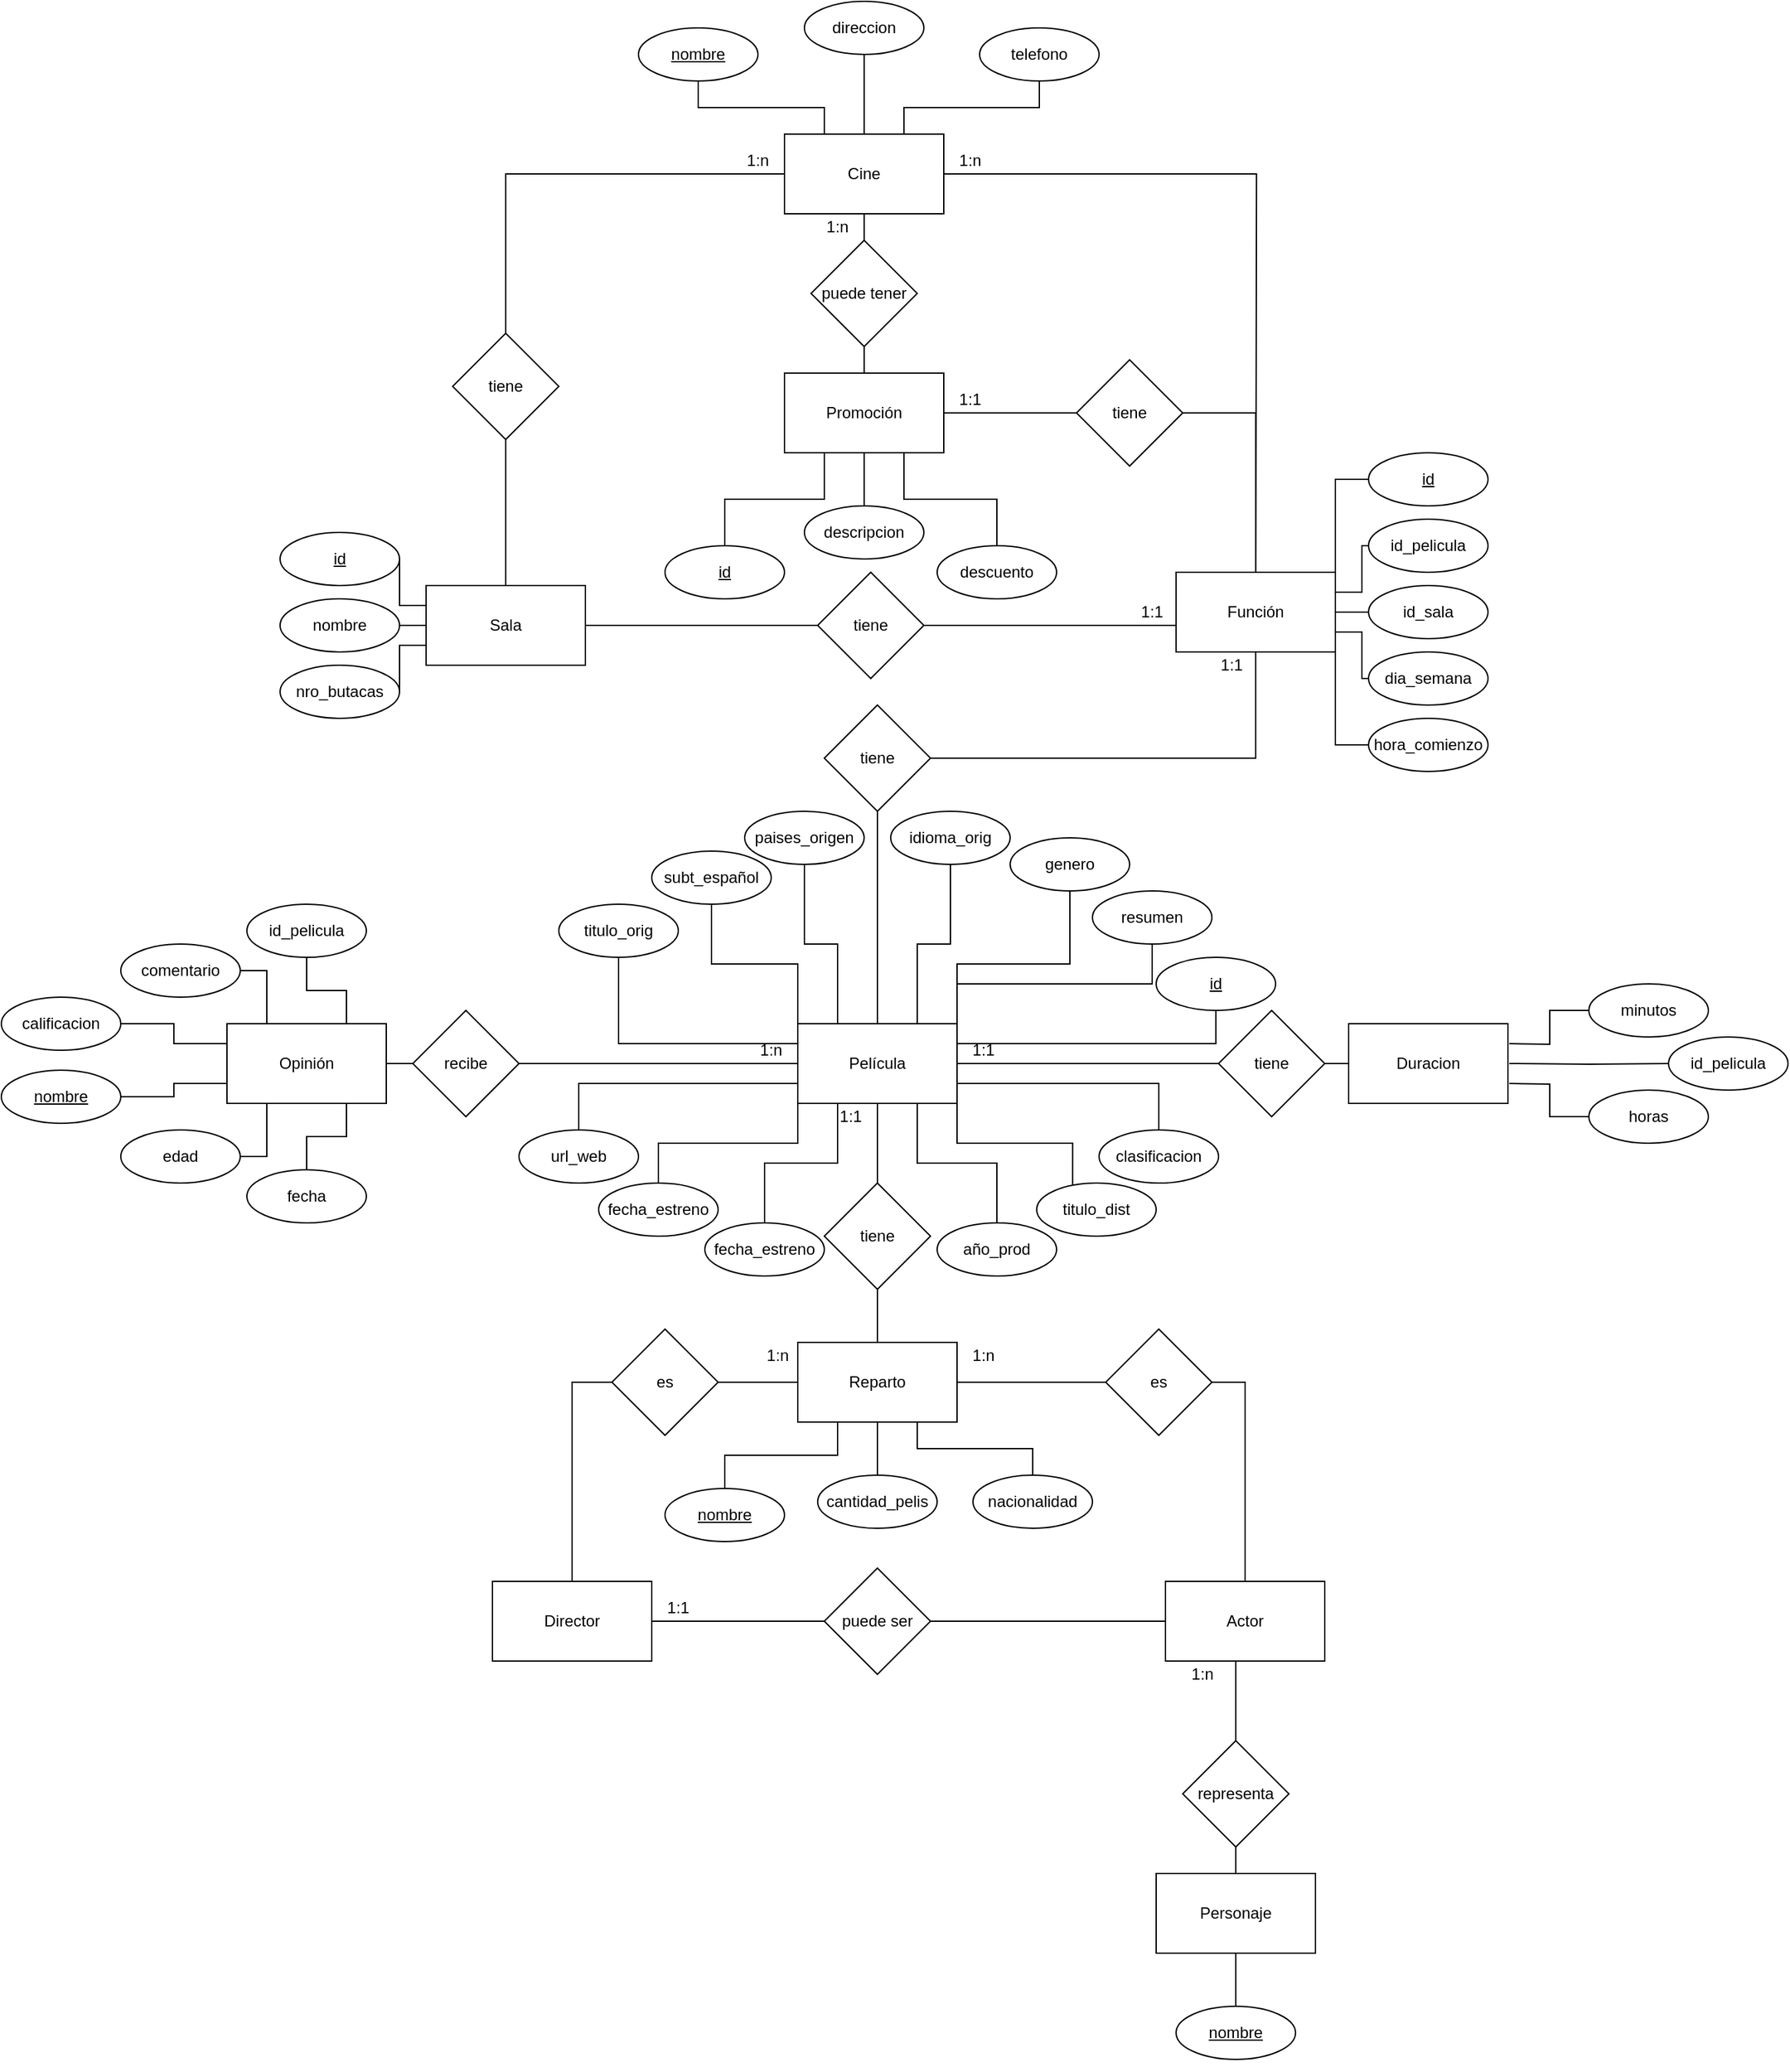 <mxfile version="13.7.9" type="device"><diagram id="02jARmRKzlUo2wUkW-Yq" name="Page-1"><mxGraphModel dx="2040" dy="75" grid="1" gridSize="10" guides="1" tooltips="1" connect="1" arrows="1" fold="1" page="1" pageScale="1" pageWidth="27" pageHeight="10" math="0" shadow="0"><root><mxCell id="0"/><mxCell id="1" parent="0"/><mxCell id="kodwcUb6pVNNZSxDB8_H-85" style="edgeStyle=orthogonalEdgeStyle;rounded=0;orthogonalLoop=1;jettySize=auto;html=1;exitX=0;exitY=0.5;exitDx=0;exitDy=0;entryX=1;entryY=0.5;entryDx=0;entryDy=0;endArrow=none;endFill=0;" parent="1" source="0Yf2iGyRVE9K_bKw4SQp-44" target="kodwcUb6pVNNZSxDB8_H-76" edge="1"><mxGeometry relative="1" as="geometry"/></mxCell><mxCell id="0Yf2iGyRVE9K_bKw4SQp-28" style="edgeStyle=none;rounded=0;orthogonalLoop=1;jettySize=auto;html=1;exitX=1;exitY=0.5;exitDx=0;exitDy=0;entryX=0;entryY=0.5;entryDx=0;entryDy=0;endArrow=none;endFill=0;" edge="1" parent="1" source="0Yf2iGyRVE9K_bKw4SQp-41" target="kodwcUb6pVNNZSxDB8_H-21"><mxGeometry relative="1" as="geometry"/></mxCell><mxCell id="0Yf2iGyRVE9K_bKw4SQp-114" style="edgeStyle=orthogonalEdgeStyle;rounded=0;orthogonalLoop=1;jettySize=auto;html=1;exitX=0;exitY=0.25;exitDx=0;exitDy=0;entryX=0.5;entryY=1;entryDx=0;entryDy=0;endArrow=none;endFill=0;" edge="1" parent="1" source="kodwcUb6pVNNZSxDB8_H-1" target="kodwcUb6pVNNZSxDB8_H-11"><mxGeometry relative="1" as="geometry"/></mxCell><mxCell id="0Yf2iGyRVE9K_bKw4SQp-115" style="edgeStyle=orthogonalEdgeStyle;rounded=0;orthogonalLoop=1;jettySize=auto;html=1;exitX=0;exitY=0;exitDx=0;exitDy=0;entryX=0.5;entryY=1;entryDx=0;entryDy=0;endArrow=none;endFill=0;" edge="1" parent="1" source="kodwcUb6pVNNZSxDB8_H-1" target="kodwcUb6pVNNZSxDB8_H-7"><mxGeometry relative="1" as="geometry"/></mxCell><mxCell id="0Yf2iGyRVE9K_bKw4SQp-116" style="edgeStyle=orthogonalEdgeStyle;rounded=0;orthogonalLoop=1;jettySize=auto;html=1;exitX=0.25;exitY=0;exitDx=0;exitDy=0;entryX=0.5;entryY=1;entryDx=0;entryDy=0;endArrow=none;endFill=0;" edge="1" parent="1" source="kodwcUb6pVNNZSxDB8_H-1" target="kodwcUb6pVNNZSxDB8_H-6"><mxGeometry relative="1" as="geometry"/></mxCell><mxCell id="0Yf2iGyRVE9K_bKw4SQp-117" style="edgeStyle=orthogonalEdgeStyle;rounded=0;orthogonalLoop=1;jettySize=auto;html=1;exitX=0.75;exitY=0;exitDx=0;exitDy=0;entryX=0.5;entryY=1;entryDx=0;entryDy=0;endArrow=none;endFill=0;" edge="1" parent="1" source="kodwcUb6pVNNZSxDB8_H-1" target="kodwcUb6pVNNZSxDB8_H-9"><mxGeometry relative="1" as="geometry"/></mxCell><mxCell id="0Yf2iGyRVE9K_bKw4SQp-120" style="edgeStyle=orthogonalEdgeStyle;rounded=0;orthogonalLoop=1;jettySize=auto;html=1;exitX=1;exitY=0;exitDx=0;exitDy=0;entryX=0.5;entryY=1;entryDx=0;entryDy=0;endArrow=none;endFill=0;" edge="1" parent="1" source="kodwcUb6pVNNZSxDB8_H-1" target="kodwcUb6pVNNZSxDB8_H-18"><mxGeometry relative="1" as="geometry"/></mxCell><mxCell id="0Yf2iGyRVE9K_bKw4SQp-121" style="edgeStyle=orthogonalEdgeStyle;rounded=0;orthogonalLoop=1;jettySize=auto;html=1;exitX=1;exitY=0.25;exitDx=0;exitDy=0;entryX=0.5;entryY=1;entryDx=0;entryDy=0;endArrow=none;endFill=0;" edge="1" parent="1" source="kodwcUb6pVNNZSxDB8_H-1" target="kodwcUb6pVNNZSxDB8_H-17"><mxGeometry relative="1" as="geometry"/></mxCell><mxCell id="0Yf2iGyRVE9K_bKw4SQp-122" style="edgeStyle=orthogonalEdgeStyle;rounded=0;orthogonalLoop=1;jettySize=auto;html=1;exitX=1;exitY=0.75;exitDx=0;exitDy=0;entryX=0.5;entryY=0;entryDx=0;entryDy=0;endArrow=none;endFill=0;" edge="1" parent="1" source="kodwcUb6pVNNZSxDB8_H-1" target="0Yf2iGyRVE9K_bKw4SQp-5"><mxGeometry relative="1" as="geometry"/></mxCell><mxCell id="0Yf2iGyRVE9K_bKw4SQp-123" style="edgeStyle=orthogonalEdgeStyle;rounded=0;orthogonalLoop=1;jettySize=auto;html=1;exitX=1;exitY=1;exitDx=0;exitDy=0;entryX=0.301;entryY=0.044;entryDx=0;entryDy=0;entryPerimeter=0;endArrow=none;endFill=0;" edge="1" parent="1" source="kodwcUb6pVNNZSxDB8_H-1" target="0Yf2iGyRVE9K_bKw4SQp-4"><mxGeometry relative="1" as="geometry"/></mxCell><mxCell id="0Yf2iGyRVE9K_bKw4SQp-124" style="edgeStyle=orthogonalEdgeStyle;rounded=0;orthogonalLoop=1;jettySize=auto;html=1;exitX=0.75;exitY=1;exitDx=0;exitDy=0;endArrow=none;endFill=0;" edge="1" parent="1" source="kodwcUb6pVNNZSxDB8_H-1" target="kodwcUb6pVNNZSxDB8_H-8"><mxGeometry relative="1" as="geometry"/></mxCell><mxCell id="0Yf2iGyRVE9K_bKw4SQp-127" style="edgeStyle=orthogonalEdgeStyle;rounded=0;orthogonalLoop=1;jettySize=auto;html=1;exitX=0.25;exitY=1;exitDx=0;exitDy=0;entryX=0.5;entryY=0;entryDx=0;entryDy=0;endArrow=none;endFill=0;" edge="1" parent="1" source="kodwcUb6pVNNZSxDB8_H-1" target="kodwcUb6pVNNZSxDB8_H-19"><mxGeometry relative="1" as="geometry"/></mxCell><mxCell id="0Yf2iGyRVE9K_bKw4SQp-128" style="edgeStyle=orthogonalEdgeStyle;rounded=0;orthogonalLoop=1;jettySize=auto;html=1;exitX=0;exitY=1;exitDx=0;exitDy=0;entryX=0.5;entryY=0;entryDx=0;entryDy=0;endArrow=none;endFill=0;" edge="1" parent="1" source="kodwcUb6pVNNZSxDB8_H-1" target="kodwcUb6pVNNZSxDB8_H-45"><mxGeometry relative="1" as="geometry"/></mxCell><mxCell id="0Yf2iGyRVE9K_bKw4SQp-129" style="edgeStyle=orthogonalEdgeStyle;rounded=0;orthogonalLoop=1;jettySize=auto;html=1;exitX=0;exitY=0.75;exitDx=0;exitDy=0;entryX=0.5;entryY=0;entryDx=0;entryDy=0;endArrow=none;endFill=0;" edge="1" parent="1" source="kodwcUb6pVNNZSxDB8_H-1" target="kodwcUb6pVNNZSxDB8_H-5"><mxGeometry relative="1" as="geometry"/></mxCell><mxCell id="kodwcUb6pVNNZSxDB8_H-1" value="Película" style="rounded=0;whiteSpace=wrap;html=1;" parent="1" vertex="1"><mxGeometry x="600" y="1950" width="120" height="60" as="geometry"/></mxCell><mxCell id="0Yf2iGyRVE9K_bKw4SQp-74" style="edgeStyle=orthogonalEdgeStyle;rounded=0;orthogonalLoop=1;jettySize=auto;html=1;exitX=0;exitY=0.25;exitDx=0;exitDy=0;entryX=1;entryY=0.5;entryDx=0;entryDy=0;endArrow=none;endFill=0;" edge="1" parent="1" source="kodwcUb6pVNNZSxDB8_H-2" target="kodwcUb6pVNNZSxDB8_H-60"><mxGeometry relative="1" as="geometry"/></mxCell><mxCell id="0Yf2iGyRVE9K_bKw4SQp-75" style="edgeStyle=orthogonalEdgeStyle;rounded=0;orthogonalLoop=1;jettySize=auto;html=1;exitX=0;exitY=0.5;exitDx=0;exitDy=0;entryX=1;entryY=0.5;entryDx=0;entryDy=0;endArrow=none;endFill=0;" edge="1" parent="1" source="kodwcUb6pVNNZSxDB8_H-2" target="kodwcUb6pVNNZSxDB8_H-66"><mxGeometry relative="1" as="geometry"/></mxCell><mxCell id="0Yf2iGyRVE9K_bKw4SQp-76" style="edgeStyle=orthogonalEdgeStyle;rounded=0;orthogonalLoop=1;jettySize=auto;html=1;exitX=0;exitY=0.75;exitDx=0;exitDy=0;entryX=1;entryY=0.5;entryDx=0;entryDy=0;endArrow=none;endFill=0;" edge="1" parent="1" source="kodwcUb6pVNNZSxDB8_H-2" target="kodwcUb6pVNNZSxDB8_H-65"><mxGeometry relative="1" as="geometry"/></mxCell><mxCell id="kodwcUb6pVNNZSxDB8_H-2" value="Sala" style="rounded=0;whiteSpace=wrap;html=1;" parent="1" vertex="1"><mxGeometry x="320" y="1620" width="120" height="60" as="geometry"/></mxCell><mxCell id="kodwcUb6pVNNZSxDB8_H-4" value="horas" style="ellipse;whiteSpace=wrap;html=1;" parent="1" vertex="1"><mxGeometry x="1196" y="2000" width="90" height="40" as="geometry"/></mxCell><mxCell id="kodwcUb6pVNNZSxDB8_H-5" value="url_web" style="ellipse;whiteSpace=wrap;html=1;" parent="1" vertex="1"><mxGeometry x="390" y="2030" width="90" height="40" as="geometry"/></mxCell><mxCell id="kodwcUb6pVNNZSxDB8_H-6" value="paises_origen" style="ellipse;whiteSpace=wrap;html=1;" parent="1" vertex="1"><mxGeometry x="560" y="1790" width="90" height="40" as="geometry"/></mxCell><mxCell id="kodwcUb6pVNNZSxDB8_H-7" value="subt_español" style="ellipse;whiteSpace=wrap;html=1;" parent="1" vertex="1"><mxGeometry x="490" y="1820" width="90" height="40" as="geometry"/></mxCell><mxCell id="kodwcUb6pVNNZSxDB8_H-8" value="año_prod" style="ellipse;whiteSpace=wrap;html=1;" parent="1" vertex="1"><mxGeometry x="705" y="2100" width="90" height="40" as="geometry"/></mxCell><mxCell id="kodwcUb6pVNNZSxDB8_H-9" value="idioma_orig" style="ellipse;whiteSpace=wrap;html=1;" parent="1" vertex="1"><mxGeometry x="670" y="1790" width="90" height="40" as="geometry"/></mxCell><mxCell id="kodwcUb6pVNNZSxDB8_H-10" value="genero" style="ellipse;whiteSpace=wrap;html=1;" parent="1" vertex="1"><mxGeometry x="760" y="1810" width="90" height="40" as="geometry"/></mxCell><mxCell id="kodwcUb6pVNNZSxDB8_H-11" value="titulo_orig" style="ellipse;whiteSpace=wrap;html=1;" parent="1" vertex="1"><mxGeometry x="420" y="1860" width="90" height="40" as="geometry"/></mxCell><mxCell id="kodwcUb6pVNNZSxDB8_H-13" value="cantidad_pelis" style="ellipse;whiteSpace=wrap;html=1;" parent="1" vertex="1"><mxGeometry x="615" y="2290" width="90" height="40" as="geometry"/></mxCell><mxCell id="kodwcUb6pVNNZSxDB8_H-16" value="&lt;u&gt;nombre&lt;/u&gt;" style="ellipse;whiteSpace=wrap;html=1;" parent="1" vertex="1"><mxGeometry x="885" y="2690" width="90" height="40" as="geometry"/></mxCell><mxCell id="kodwcUb6pVNNZSxDB8_H-17" value="id" style="ellipse;whiteSpace=wrap;html=1;fontStyle=4" parent="1" vertex="1"><mxGeometry x="870" y="1900" width="90" height="40" as="geometry"/></mxCell><mxCell id="kodwcUb6pVNNZSxDB8_H-18" value="resumen" style="ellipse;whiteSpace=wrap;html=1;" parent="1" vertex="1"><mxGeometry x="822" y="1850" width="90" height="40" as="geometry"/></mxCell><mxCell id="kodwcUb6pVNNZSxDB8_H-19" value="fecha_estreno" style="ellipse;whiteSpace=wrap;html=1;" parent="1" vertex="1"><mxGeometry x="530" y="2100" width="90" height="40" as="geometry"/></mxCell><mxCell id="kodwcUb6pVNNZSxDB8_H-20" value="minutos" style="ellipse;whiteSpace=wrap;html=1;" parent="1" vertex="1"><mxGeometry x="1196" y="1920" width="90" height="40" as="geometry"/></mxCell><mxCell id="kodwcUb6pVNNZSxDB8_H-39" style="edgeStyle=orthogonalEdgeStyle;rounded=0;orthogonalLoop=1;jettySize=auto;html=1;exitX=1;exitY=0.25;exitDx=0;exitDy=0;entryX=0;entryY=0.5;entryDx=0;entryDy=0;endArrow=none;endFill=0;" parent="1" target="kodwcUb6pVNNZSxDB8_H-20" edge="1"><mxGeometry relative="1" as="geometry"><mxPoint x="1136" y="1965" as="sourcePoint"/></mxGeometry></mxCell><mxCell id="kodwcUb6pVNNZSxDB8_H-40" style="edgeStyle=orthogonalEdgeStyle;rounded=0;orthogonalLoop=1;jettySize=auto;html=1;exitX=1;exitY=0.75;exitDx=0;exitDy=0;entryX=0;entryY=0.5;entryDx=0;entryDy=0;endArrow=none;endFill=0;" parent="1" target="kodwcUb6pVNNZSxDB8_H-4" edge="1"><mxGeometry relative="1" as="geometry"><mxPoint x="1136" y="1995" as="sourcePoint"/></mxGeometry></mxCell><mxCell id="kodwcUb6pVNNZSxDB8_H-84" style="edgeStyle=orthogonalEdgeStyle;rounded=0;orthogonalLoop=1;jettySize=auto;html=1;exitX=1;exitY=0.5;exitDx=0;exitDy=0;entryX=0;entryY=0.5;entryDx=0;entryDy=0;endArrow=none;endFill=0;" parent="1" target="kodwcUb6pVNNZSxDB8_H-83" edge="1"><mxGeometry relative="1" as="geometry"><mxPoint x="1136" y="1980" as="sourcePoint"/></mxGeometry></mxCell><mxCell id="kodwcUb6pVNNZSxDB8_H-21" value="Duracion" style="rounded=0;whiteSpace=wrap;html=1;" parent="1" vertex="1"><mxGeometry x="1015" y="1950" width="120" height="60" as="geometry"/></mxCell><mxCell id="0Yf2iGyRVE9K_bKw4SQp-97" style="edgeStyle=orthogonalEdgeStyle;rounded=0;orthogonalLoop=1;jettySize=auto;html=1;exitX=1;exitY=0.5;exitDx=0;exitDy=0;entryX=0;entryY=0.5;entryDx=0;entryDy=0;endArrow=none;endFill=0;" edge="1" parent="1" source="0Yf2iGyRVE9K_bKw4SQp-98" target="kodwcUb6pVNNZSxDB8_H-23"><mxGeometry relative="1" as="geometry"/></mxCell><mxCell id="kodwcUb6pVNNZSxDB8_H-22" value="Director" style="rounded=0;whiteSpace=wrap;html=1;" parent="1" vertex="1"><mxGeometry x="370" y="2370" width="120" height="60" as="geometry"/></mxCell><mxCell id="0Yf2iGyRVE9K_bKw4SQp-22" style="edgeStyle=none;rounded=0;orthogonalLoop=1;jettySize=auto;html=1;exitX=0.5;exitY=1;exitDx=0;exitDy=0;entryX=0.5;entryY=0;entryDx=0;entryDy=0;endArrow=none;endFill=0;" edge="1" parent="1" source="0Yf2iGyRVE9K_bKw4SQp-93" target="kodwcUb6pVNNZSxDB8_H-24"><mxGeometry relative="1" as="geometry"><mxPoint x="930" y="2430" as="sourcePoint"/><Array as="points"><mxPoint x="930" y="2510"/></Array></mxGeometry></mxCell><mxCell id="kodwcUb6pVNNZSxDB8_H-23" value="Actor" style="rounded=0;whiteSpace=wrap;html=1;" parent="1" vertex="1"><mxGeometry x="877" y="2370" width="120" height="60" as="geometry"/></mxCell><mxCell id="kodwcUb6pVNNZSxDB8_H-38" style="edgeStyle=orthogonalEdgeStyle;rounded=0;orthogonalLoop=1;jettySize=auto;html=1;exitX=0.5;exitY=1;exitDx=0;exitDy=0;entryX=0.5;entryY=0;entryDx=0;entryDy=0;endArrow=none;endFill=0;" parent="1" source="kodwcUb6pVNNZSxDB8_H-24" target="kodwcUb6pVNNZSxDB8_H-16" edge="1"><mxGeometry relative="1" as="geometry"/></mxCell><mxCell id="kodwcUb6pVNNZSxDB8_H-24" value="Personaje" style="rounded=0;whiteSpace=wrap;html=1;" parent="1" vertex="1"><mxGeometry x="870" y="2590" width="120" height="60" as="geometry"/></mxCell><mxCell id="kodwcUb6pVNNZSxDB8_H-30" style="edgeStyle=orthogonalEdgeStyle;rounded=0;orthogonalLoop=1;jettySize=auto;html=1;exitX=1;exitY=0.5;exitDx=0;exitDy=0;endArrow=none;endFill=0;" parent="1" source="0Yf2iGyRVE9K_bKw4SQp-36" target="kodwcUb6pVNNZSxDB8_H-23" edge="1"><mxGeometry relative="1" as="geometry"/></mxCell><mxCell id="kodwcUb6pVNNZSxDB8_H-31" style="edgeStyle=orthogonalEdgeStyle;rounded=0;orthogonalLoop=1;jettySize=auto;html=1;exitX=0;exitY=0.5;exitDx=0;exitDy=0;endArrow=none;endFill=0;" parent="1" source="0Yf2iGyRVE9K_bKw4SQp-39" target="kodwcUb6pVNNZSxDB8_H-22" edge="1"><mxGeometry relative="1" as="geometry"/></mxCell><mxCell id="kodwcUb6pVNNZSxDB8_H-36" style="edgeStyle=orthogonalEdgeStyle;rounded=0;orthogonalLoop=1;jettySize=auto;html=1;exitX=0.5;exitY=1;exitDx=0;exitDy=0;endArrow=none;endFill=0;" parent="1" source="kodwcUb6pVNNZSxDB8_H-26" target="kodwcUb6pVNNZSxDB8_H-13" edge="1"><mxGeometry relative="1" as="geometry"/></mxCell><mxCell id="kodwcUb6pVNNZSxDB8_H-54" style="edgeStyle=orthogonalEdgeStyle;rounded=0;orthogonalLoop=1;jettySize=auto;html=1;exitX=0.25;exitY=1;exitDx=0;exitDy=0;endArrow=none;endFill=0;" parent="1" source="kodwcUb6pVNNZSxDB8_H-26" target="kodwcUb6pVNNZSxDB8_H-53" edge="1"><mxGeometry relative="1" as="geometry"/></mxCell><mxCell id="kodwcUb6pVNNZSxDB8_H-56" style="edgeStyle=orthogonalEdgeStyle;rounded=0;orthogonalLoop=1;jettySize=auto;html=1;exitX=0.75;exitY=1;exitDx=0;exitDy=0;entryX=0.5;entryY=0;entryDx=0;entryDy=0;endArrow=none;endFill=0;" parent="1" source="kodwcUb6pVNNZSxDB8_H-26" target="kodwcUb6pVNNZSxDB8_H-52" edge="1"><mxGeometry relative="1" as="geometry"/></mxCell><mxCell id="kodwcUb6pVNNZSxDB8_H-26" value="Reparto" style="rounded=0;whiteSpace=wrap;html=1;" parent="1" vertex="1"><mxGeometry x="600" y="2190" width="120" height="60" as="geometry"/></mxCell><mxCell id="kodwcUb6pVNNZSxDB8_H-37" style="edgeStyle=orthogonalEdgeStyle;rounded=0;orthogonalLoop=1;jettySize=auto;html=1;exitX=0.5;exitY=1;exitDx=0;exitDy=0;" parent="1" source="kodwcUb6pVNNZSxDB8_H-16" target="kodwcUb6pVNNZSxDB8_H-16" edge="1"><mxGeometry relative="1" as="geometry"/></mxCell><mxCell id="kodwcUb6pVNNZSxDB8_H-69" style="edgeStyle=orthogonalEdgeStyle;rounded=0;orthogonalLoop=1;jettySize=auto;html=1;exitX=0.5;exitY=1;exitDx=0;exitDy=0;endArrow=none;endFill=0;" parent="1" source="0Yf2iGyRVE9K_bKw4SQp-51" target="kodwcUb6pVNNZSxDB8_H-68" edge="1"><mxGeometry relative="1" as="geometry"/></mxCell><mxCell id="0Yf2iGyRVE9K_bKw4SQp-1" style="edgeStyle=orthogonalEdgeStyle;rounded=0;orthogonalLoop=1;jettySize=auto;html=1;exitX=0;exitY=0.5;exitDx=0;exitDy=0;entryX=0.5;entryY=0;entryDx=0;entryDy=0;endArrow=none;endFill=0;" edge="1" parent="1" source="kodwcUb6pVNNZSxDB8_H-41" target="kodwcUb6pVNNZSxDB8_H-2"><mxGeometry relative="1" as="geometry"/></mxCell><mxCell id="0Yf2iGyRVE9K_bKw4SQp-2" style="edgeStyle=orthogonalEdgeStyle;rounded=0;orthogonalLoop=1;jettySize=auto;html=1;exitX=1;exitY=0.5;exitDx=0;exitDy=0;endArrow=none;endFill=0;" edge="1" parent="1" source="kodwcUb6pVNNZSxDB8_H-41"><mxGeometry relative="1" as="geometry"><mxPoint x="945.059" y="1620" as="targetPoint"/></mxGeometry></mxCell><mxCell id="kodwcUb6pVNNZSxDB8_H-41" value="Cine" style="rounded=0;whiteSpace=wrap;html=1;" parent="1" vertex="1"><mxGeometry x="590" y="1280" width="120" height="60" as="geometry"/></mxCell><mxCell id="kodwcUb6pVNNZSxDB8_H-72" style="EdgeStyle;rounded=0;orthogonalLoop=1;jettySize=auto;html=1;entryX=1;entryY=0.5;entryDx=0;entryDy=0;endArrow=none;endFill=0;" parent="1" target="kodwcUb6pVNNZSxDB8_H-2" edge="1"><mxGeometry relative="1" as="geometry"><mxPoint x="950" y="1650" as="sourcePoint"/></mxGeometry></mxCell><mxCell id="0Yf2iGyRVE9K_bKw4SQp-78" style="edgeStyle=orthogonalEdgeStyle;rounded=0;orthogonalLoop=1;jettySize=auto;html=1;exitX=1;exitY=0;exitDx=0;exitDy=0;entryX=0;entryY=0.5;entryDx=0;entryDy=0;endArrow=none;endFill=0;" edge="1" parent="1" source="kodwcUb6pVNNZSxDB8_H-43" target="kodwcUb6pVNNZSxDB8_H-46"><mxGeometry relative="1" as="geometry"/></mxCell><mxCell id="0Yf2iGyRVE9K_bKw4SQp-79" style="edgeStyle=orthogonalEdgeStyle;rounded=0;orthogonalLoop=1;jettySize=auto;html=1;exitX=1;exitY=0.25;exitDx=0;exitDy=0;entryX=0;entryY=0.5;entryDx=0;entryDy=0;endArrow=none;endFill=0;" edge="1" parent="1" source="kodwcUb6pVNNZSxDB8_H-43" target="kodwcUb6pVNNZSxDB8_H-48"><mxGeometry relative="1" as="geometry"/></mxCell><mxCell id="0Yf2iGyRVE9K_bKw4SQp-80" style="edgeStyle=orthogonalEdgeStyle;rounded=0;orthogonalLoop=1;jettySize=auto;html=1;exitX=1;exitY=0.5;exitDx=0;exitDy=0;entryX=0;entryY=0.5;entryDx=0;entryDy=0;endArrow=none;endFill=0;" edge="1" parent="1" source="kodwcUb6pVNNZSxDB8_H-43" target="kodwcUb6pVNNZSxDB8_H-47"><mxGeometry relative="1" as="geometry"/></mxCell><mxCell id="0Yf2iGyRVE9K_bKw4SQp-81" style="edgeStyle=orthogonalEdgeStyle;rounded=0;orthogonalLoop=1;jettySize=auto;html=1;exitX=1;exitY=0.75;exitDx=0;exitDy=0;entryX=0;entryY=0.5;entryDx=0;entryDy=0;endArrow=none;endFill=0;" edge="1" parent="1" source="kodwcUb6pVNNZSxDB8_H-43" target="kodwcUb6pVNNZSxDB8_H-50"><mxGeometry relative="1" as="geometry"/></mxCell><mxCell id="0Yf2iGyRVE9K_bKw4SQp-82" style="edgeStyle=orthogonalEdgeStyle;rounded=0;orthogonalLoop=1;jettySize=auto;html=1;exitX=1;exitY=1;exitDx=0;exitDy=0;entryX=0;entryY=0.5;entryDx=0;entryDy=0;endArrow=none;endFill=0;" edge="1" parent="1" source="kodwcUb6pVNNZSxDB8_H-43" target="kodwcUb6pVNNZSxDB8_H-49"><mxGeometry relative="1" as="geometry"/></mxCell><mxCell id="kodwcUb6pVNNZSxDB8_H-43" value="Función" style="rounded=0;whiteSpace=wrap;html=1;" parent="1" vertex="1"><mxGeometry x="885" y="1610" width="120" height="60" as="geometry"/></mxCell><mxCell id="kodwcUb6pVNNZSxDB8_H-45" value="fecha_estreno" style="ellipse;whiteSpace=wrap;html=1;" parent="1" vertex="1"><mxGeometry x="450" y="2070" width="90" height="40" as="geometry"/></mxCell><mxCell id="kodwcUb6pVNNZSxDB8_H-46" value="&lt;u&gt;id&lt;/u&gt;" style="ellipse;whiteSpace=wrap;html=1;" parent="1" vertex="1"><mxGeometry x="1030" y="1520" width="90" height="40" as="geometry"/></mxCell><mxCell id="kodwcUb6pVNNZSxDB8_H-47" value="id_sala" style="ellipse;whiteSpace=wrap;html=1;" parent="1" vertex="1"><mxGeometry x="1030" y="1620" width="90" height="40" as="geometry"/></mxCell><mxCell id="kodwcUb6pVNNZSxDB8_H-48" value="id_pelicula" style="ellipse;whiteSpace=wrap;html=1;" parent="1" vertex="1"><mxGeometry x="1030" y="1570" width="90" height="40" as="geometry"/></mxCell><mxCell id="kodwcUb6pVNNZSxDB8_H-49" value="hora_comienzo" style="ellipse;whiteSpace=wrap;html=1;" parent="1" vertex="1"><mxGeometry x="1030" y="1720" width="90" height="40" as="geometry"/></mxCell><mxCell id="kodwcUb6pVNNZSxDB8_H-50" value="dia_semana" style="ellipse;whiteSpace=wrap;html=1;" parent="1" vertex="1"><mxGeometry x="1030" y="1670" width="90" height="40" as="geometry"/></mxCell><mxCell id="kodwcUb6pVNNZSxDB8_H-52" value="nacionalidad" style="ellipse;whiteSpace=wrap;html=1;" parent="1" vertex="1"><mxGeometry x="732" y="2290" width="90" height="40" as="geometry"/></mxCell><mxCell id="kodwcUb6pVNNZSxDB8_H-53" value="nombre" style="ellipse;whiteSpace=wrap;html=1;fontStyle=4" parent="1" vertex="1"><mxGeometry x="500" y="2300" width="90" height="40" as="geometry"/></mxCell><mxCell id="kodwcUb6pVNNZSxDB8_H-60" value="id" style="ellipse;whiteSpace=wrap;html=1;fontStyle=4" parent="1" vertex="1"><mxGeometry x="210" y="1580" width="90" height="40" as="geometry"/></mxCell><mxCell id="0Yf2iGyRVE9K_bKw4SQp-85" style="edgeStyle=orthogonalEdgeStyle;rounded=0;orthogonalLoop=1;jettySize=auto;html=1;exitX=0.5;exitY=1;exitDx=0;exitDy=0;entryX=0.75;entryY=0;entryDx=0;entryDy=0;endArrow=none;endFill=0;" edge="1" parent="1" source="kodwcUb6pVNNZSxDB8_H-63" target="kodwcUb6pVNNZSxDB8_H-41"><mxGeometry relative="1" as="geometry"/></mxCell><mxCell id="kodwcUb6pVNNZSxDB8_H-63" value="telefono" style="ellipse;whiteSpace=wrap;html=1;" parent="1" vertex="1"><mxGeometry x="737" y="1200" width="90" height="40" as="geometry"/></mxCell><mxCell id="0Yf2iGyRVE9K_bKw4SQp-84" style="edgeStyle=orthogonalEdgeStyle;rounded=0;orthogonalLoop=1;jettySize=auto;html=1;exitX=0.5;exitY=1;exitDx=0;exitDy=0;entryX=0.5;entryY=0;entryDx=0;entryDy=0;endArrow=none;endFill=0;" edge="1" parent="1" source="kodwcUb6pVNNZSxDB8_H-64" target="kodwcUb6pVNNZSxDB8_H-41"><mxGeometry relative="1" as="geometry"/></mxCell><mxCell id="kodwcUb6pVNNZSxDB8_H-64" value="direccion" style="ellipse;whiteSpace=wrap;html=1;" parent="1" vertex="1"><mxGeometry x="605" y="1180" width="90" height="40" as="geometry"/></mxCell><mxCell id="kodwcUb6pVNNZSxDB8_H-65" value="nro_butacas" style="ellipse;whiteSpace=wrap;html=1;" parent="1" vertex="1"><mxGeometry x="210" y="1680" width="90" height="40" as="geometry"/></mxCell><mxCell id="kodwcUb6pVNNZSxDB8_H-66" value="nombre" style="ellipse;whiteSpace=wrap;html=1;" parent="1" vertex="1"><mxGeometry x="210" y="1630" width="90" height="40" as="geometry"/></mxCell><mxCell id="0Yf2iGyRVE9K_bKw4SQp-83" style="edgeStyle=orthogonalEdgeStyle;rounded=0;orthogonalLoop=1;jettySize=auto;html=1;exitX=0.5;exitY=1;exitDx=0;exitDy=0;entryX=0.25;entryY=0;entryDx=0;entryDy=0;endArrow=none;endFill=0;" edge="1" parent="1" source="kodwcUb6pVNNZSxDB8_H-67" target="kodwcUb6pVNNZSxDB8_H-41"><mxGeometry relative="1" as="geometry"/></mxCell><mxCell id="kodwcUb6pVNNZSxDB8_H-67" value="&lt;u&gt;nombre&lt;/u&gt;" style="ellipse;whiteSpace=wrap;html=1;" parent="1" vertex="1"><mxGeometry x="480" y="1200" width="90" height="40" as="geometry"/></mxCell><mxCell id="kodwcUb6pVNNZSxDB8_H-70" style="edgeStyle=orthogonalEdgeStyle;rounded=0;orthogonalLoop=1;jettySize=auto;html=1;exitX=1;exitY=0.5;exitDx=0;exitDy=0;entryX=0.5;entryY=0;entryDx=0;entryDy=0;endArrow=none;endFill=0;" parent="1" source="0Yf2iGyRVE9K_bKw4SQp-47" target="kodwcUb6pVNNZSxDB8_H-43" edge="1"><mxGeometry relative="1" as="geometry"><mxPoint x="945" y="1620" as="targetPoint"/></mxGeometry></mxCell><mxCell id="0Yf2iGyRVE9K_bKw4SQp-9" style="edgeStyle=orthogonalEdgeStyle;orthogonalLoop=1;jettySize=auto;html=1;exitX=0.25;exitY=1;exitDx=0;exitDy=0;entryX=0.5;entryY=0;entryDx=0;entryDy=0;strokeColor=none;rounded=0;" edge="1" parent="1" source="kodwcUb6pVNNZSxDB8_H-68" target="kodwcUb6pVNNZSxDB8_H-73"><mxGeometry relative="1" as="geometry"/></mxCell><mxCell id="0Yf2iGyRVE9K_bKw4SQp-10" style="edgeStyle=orthogonalEdgeStyle;orthogonalLoop=1;jettySize=auto;html=1;exitX=0.5;exitY=1;exitDx=0;exitDy=0;entryX=0.5;entryY=0;entryDx=0;entryDy=0;strokeColor=none;rounded=0;" edge="1" parent="1" source="kodwcUb6pVNNZSxDB8_H-68" target="kodwcUb6pVNNZSxDB8_H-75"><mxGeometry relative="1" as="geometry"/></mxCell><mxCell id="0Yf2iGyRVE9K_bKw4SQp-11" style="edgeStyle=orthogonalEdgeStyle;orthogonalLoop=1;jettySize=auto;html=1;exitX=0.75;exitY=1;exitDx=0;exitDy=0;entryX=0.5;entryY=0;entryDx=0;entryDy=0;strokeColor=none;rounded=0;" edge="1" parent="1" source="kodwcUb6pVNNZSxDB8_H-68" target="kodwcUb6pVNNZSxDB8_H-74"><mxGeometry relative="1" as="geometry"/></mxCell><mxCell id="0Yf2iGyRVE9K_bKw4SQp-12" style="edgeStyle=orthogonalEdgeStyle;rounded=0;orthogonalLoop=1;jettySize=auto;html=1;exitX=0.25;exitY=1;exitDx=0;exitDy=0;entryX=0.5;entryY=0;entryDx=0;entryDy=0;endArrow=none;endFill=0;strokeColor=#000000;" edge="1" parent="1" source="kodwcUb6pVNNZSxDB8_H-68" target="kodwcUb6pVNNZSxDB8_H-73"><mxGeometry relative="1" as="geometry"/></mxCell><mxCell id="0Yf2iGyRVE9K_bKw4SQp-13" style="edgeStyle=orthogonalEdgeStyle;rounded=0;orthogonalLoop=1;jettySize=auto;html=1;exitX=0.5;exitY=1;exitDx=0;exitDy=0;entryX=0.5;entryY=0;entryDx=0;entryDy=0;endArrow=none;endFill=0;strokeColor=#000000;" edge="1" parent="1" source="kodwcUb6pVNNZSxDB8_H-68" target="kodwcUb6pVNNZSxDB8_H-75"><mxGeometry relative="1" as="geometry"/></mxCell><mxCell id="0Yf2iGyRVE9K_bKw4SQp-14" style="edgeStyle=orthogonalEdgeStyle;rounded=0;orthogonalLoop=1;jettySize=auto;html=1;exitX=0.75;exitY=1;exitDx=0;exitDy=0;endArrow=none;endFill=0;strokeColor=#000000;" edge="1" parent="1" source="kodwcUb6pVNNZSxDB8_H-68" target="kodwcUb6pVNNZSxDB8_H-74"><mxGeometry relative="1" as="geometry"/></mxCell><mxCell id="0Yf2iGyRVE9K_bKw4SQp-56" style="edgeStyle=none;rounded=0;orthogonalLoop=1;jettySize=auto;html=1;exitX=1;exitY=0.5;exitDx=0;exitDy=0;endArrow=none;endFill=0;" edge="1" parent="1" source="kodwcUb6pVNNZSxDB8_H-68" target="0Yf2iGyRVE9K_bKw4SQp-47"><mxGeometry relative="1" as="geometry"/></mxCell><mxCell id="kodwcUb6pVNNZSxDB8_H-68" value="Promoción" style="rounded=0;whiteSpace=wrap;html=1;" parent="1" vertex="1"><mxGeometry x="590" y="1460" width="120" height="60" as="geometry"/></mxCell><mxCell id="kodwcUb6pVNNZSxDB8_H-73" value="id" style="ellipse;whiteSpace=wrap;html=1;fontStyle=4" parent="1" vertex="1"><mxGeometry x="500" y="1590" width="90" height="40" as="geometry"/></mxCell><mxCell id="kodwcUb6pVNNZSxDB8_H-74" value="descuento" style="ellipse;whiteSpace=wrap;html=1;" parent="1" vertex="1"><mxGeometry x="705" y="1590" width="90" height="40" as="geometry"/></mxCell><mxCell id="kodwcUb6pVNNZSxDB8_H-75" value="descripcion" style="ellipse;whiteSpace=wrap;html=1;" parent="1" vertex="1"><mxGeometry x="605" y="1560" width="90" height="40" as="geometry"/></mxCell><mxCell id="0Yf2iGyRVE9K_bKw4SQp-68" style="edgeStyle=orthogonalEdgeStyle;rounded=0;orthogonalLoop=1;jettySize=auto;html=1;exitX=0.75;exitY=1;exitDx=0;exitDy=0;endArrow=none;endFill=0;" edge="1" parent="1" source="kodwcUb6pVNNZSxDB8_H-76" target="kodwcUb6pVNNZSxDB8_H-79"><mxGeometry relative="1" as="geometry"/></mxCell><mxCell id="0Yf2iGyRVE9K_bKw4SQp-70" style="edgeStyle=orthogonalEdgeStyle;rounded=0;orthogonalLoop=1;jettySize=auto;html=1;exitX=0;exitY=0.75;exitDx=0;exitDy=0;entryX=1;entryY=0.5;entryDx=0;entryDy=0;endArrow=none;endFill=0;" edge="1" parent="1" source="kodwcUb6pVNNZSxDB8_H-76" target="kodwcUb6pVNNZSxDB8_H-77"><mxGeometry relative="1" as="geometry"/></mxCell><mxCell id="0Yf2iGyRVE9K_bKw4SQp-71" style="edgeStyle=orthogonalEdgeStyle;rounded=0;orthogonalLoop=1;jettySize=auto;html=1;exitX=0;exitY=0.25;exitDx=0;exitDy=0;endArrow=none;endFill=0;" edge="1" parent="1" source="kodwcUb6pVNNZSxDB8_H-76" target="kodwcUb6pVNNZSxDB8_H-81"><mxGeometry relative="1" as="geometry"/></mxCell><mxCell id="0Yf2iGyRVE9K_bKw4SQp-72" style="edgeStyle=orthogonalEdgeStyle;rounded=0;orthogonalLoop=1;jettySize=auto;html=1;exitX=0.75;exitY=0;exitDx=0;exitDy=0;entryX=0.5;entryY=1;entryDx=0;entryDy=0;endArrow=none;endFill=0;" edge="1" parent="1" source="kodwcUb6pVNNZSxDB8_H-76" target="kodwcUb6pVNNZSxDB8_H-78"><mxGeometry relative="1" as="geometry"/></mxCell><mxCell id="0Yf2iGyRVE9K_bKw4SQp-73" style="edgeStyle=orthogonalEdgeStyle;rounded=0;orthogonalLoop=1;jettySize=auto;html=1;exitX=0.25;exitY=0;exitDx=0;exitDy=0;entryX=1;entryY=0.5;entryDx=0;entryDy=0;endArrow=none;endFill=0;" edge="1" parent="1" source="kodwcUb6pVNNZSxDB8_H-76" target="kodwcUb6pVNNZSxDB8_H-82"><mxGeometry relative="1" as="geometry"/></mxCell><mxCell id="kodwcUb6pVNNZSxDB8_H-76" value="Opinión" style="rounded=0;whiteSpace=wrap;html=1;" parent="1" vertex="1"><mxGeometry x="170" y="1950" width="120" height="60" as="geometry"/></mxCell><mxCell id="kodwcUb6pVNNZSxDB8_H-77" value="&lt;u&gt;nombre&lt;/u&gt;" style="ellipse;whiteSpace=wrap;html=1;" parent="1" vertex="1"><mxGeometry y="1985" width="90" height="40" as="geometry"/></mxCell><mxCell id="kodwcUb6pVNNZSxDB8_H-78" value="id_pelicula" style="ellipse;whiteSpace=wrap;html=1;" parent="1" vertex="1"><mxGeometry x="185" y="1860" width="90" height="40" as="geometry"/></mxCell><mxCell id="kodwcUb6pVNNZSxDB8_H-79" value="fecha" style="ellipse;whiteSpace=wrap;html=1;" parent="1" vertex="1"><mxGeometry x="185" y="2060" width="90" height="40" as="geometry"/></mxCell><mxCell id="0Yf2iGyRVE9K_bKw4SQp-87" style="edgeStyle=orthogonalEdgeStyle;rounded=0;orthogonalLoop=1;jettySize=auto;html=1;exitX=1;exitY=0.5;exitDx=0;exitDy=0;entryX=0.25;entryY=1;entryDx=0;entryDy=0;endArrow=none;endFill=0;" edge="1" parent="1" source="kodwcUb6pVNNZSxDB8_H-80" target="kodwcUb6pVNNZSxDB8_H-76"><mxGeometry relative="1" as="geometry"/></mxCell><mxCell id="kodwcUb6pVNNZSxDB8_H-80" value="edad" style="ellipse;whiteSpace=wrap;html=1;" parent="1" vertex="1"><mxGeometry x="90" y="2030" width="90" height="40" as="geometry"/></mxCell><mxCell id="kodwcUb6pVNNZSxDB8_H-81" value="calificacion" style="ellipse;whiteSpace=wrap;html=1;" parent="1" vertex="1"><mxGeometry y="1930" width="90" height="40" as="geometry"/></mxCell><mxCell id="kodwcUb6pVNNZSxDB8_H-82" value="comentario" style="ellipse;whiteSpace=wrap;html=1;" parent="1" vertex="1"><mxGeometry x="90" y="1890" width="90" height="40" as="geometry"/></mxCell><mxCell id="kodwcUb6pVNNZSxDB8_H-83" value="id_pelicula" style="ellipse;whiteSpace=wrap;html=1;" parent="1" vertex="1"><mxGeometry x="1256" y="1960" width="90" height="40" as="geometry"/></mxCell><mxCell id="0Yf2iGyRVE9K_bKw4SQp-4" value="titulo_dist" style="ellipse;whiteSpace=wrap;html=1;" vertex="1" parent="1"><mxGeometry x="780" y="2070" width="90" height="40" as="geometry"/></mxCell><mxCell id="0Yf2iGyRVE9K_bKw4SQp-5" value="clasificacion" style="ellipse;whiteSpace=wrap;html=1;" vertex="1" parent="1"><mxGeometry x="827" y="2030" width="90" height="40" as="geometry"/></mxCell><mxCell id="0Yf2iGyRVE9K_bKw4SQp-6" value="1:1" style="text;html=1;strokeColor=none;fillColor=none;align=center;verticalAlign=middle;whiteSpace=wrap;rounded=0;" vertex="1" parent="1"><mxGeometry x="620" y="2010" width="40" height="20" as="geometry"/></mxCell><mxCell id="0Yf2iGyRVE9K_bKw4SQp-7" value="1:n" style="text;html=1;strokeColor=none;fillColor=none;align=center;verticalAlign=middle;whiteSpace=wrap;rounded=0;" vertex="1" parent="1"><mxGeometry x="885" y="2430" width="40" height="20" as="geometry"/></mxCell><mxCell id="0Yf2iGyRVE9K_bKw4SQp-36" value="es" style="rhombus;whiteSpace=wrap;html=1;" vertex="1" parent="1"><mxGeometry x="832" y="2180" width="80" height="80" as="geometry"/></mxCell><mxCell id="0Yf2iGyRVE9K_bKw4SQp-37" style="edgeStyle=orthogonalEdgeStyle;rounded=0;orthogonalLoop=1;jettySize=auto;html=1;exitX=1;exitY=0.5;exitDx=0;exitDy=0;endArrow=none;endFill=0;" edge="1" parent="1" source="kodwcUb6pVNNZSxDB8_H-26" target="0Yf2iGyRVE9K_bKw4SQp-36"><mxGeometry relative="1" as="geometry"><mxPoint x="720" y="2200" as="sourcePoint"/><mxPoint x="930" y="2260" as="targetPoint"/></mxGeometry></mxCell><mxCell id="0Yf2iGyRVE9K_bKw4SQp-39" value="es" style="rhombus;whiteSpace=wrap;html=1;" vertex="1" parent="1"><mxGeometry x="460" y="2180" width="80" height="80" as="geometry"/></mxCell><mxCell id="0Yf2iGyRVE9K_bKw4SQp-40" style="edgeStyle=orthogonalEdgeStyle;rounded=0;orthogonalLoop=1;jettySize=auto;html=1;exitX=0;exitY=0.5;exitDx=0;exitDy=0;endArrow=none;endFill=0;" edge="1" parent="1" source="kodwcUb6pVNNZSxDB8_H-26" target="0Yf2iGyRVE9K_bKw4SQp-39"><mxGeometry relative="1" as="geometry"><mxPoint x="600" y="2200" as="sourcePoint"/><mxPoint x="420" y="2260" as="targetPoint"/></mxGeometry></mxCell><mxCell id="0Yf2iGyRVE9K_bKw4SQp-88" style="edgeStyle=orthogonalEdgeStyle;rounded=0;orthogonalLoop=1;jettySize=auto;html=1;exitX=1;exitY=0.5;exitDx=0;exitDy=0;entryX=0.5;entryY=1;entryDx=0;entryDy=0;endArrow=none;endFill=0;" edge="1" parent="1" source="0Yf2iGyRVE9K_bKw4SQp-45" target="kodwcUb6pVNNZSxDB8_H-43"><mxGeometry relative="1" as="geometry"><Array as="points"><mxPoint x="945" y="1750"/></Array></mxGeometry></mxCell><mxCell id="0Yf2iGyRVE9K_bKw4SQp-89" style="edgeStyle=orthogonalEdgeStyle;rounded=0;orthogonalLoop=1;jettySize=auto;html=1;exitX=0.5;exitY=1;exitDx=0;exitDy=0;entryX=0.5;entryY=0;entryDx=0;entryDy=0;endArrow=none;endFill=0;" edge="1" parent="1" source="0Yf2iGyRVE9K_bKw4SQp-45" target="kodwcUb6pVNNZSxDB8_H-1"><mxGeometry relative="1" as="geometry"/></mxCell><mxCell id="0Yf2iGyRVE9K_bKw4SQp-45" value="&lt;span&gt;tiene&lt;/span&gt;" style="rhombus;whiteSpace=wrap;html=1;" vertex="1" parent="1"><mxGeometry x="620" y="1710" width="80" height="80" as="geometry"/></mxCell><mxCell id="0Yf2iGyRVE9K_bKw4SQp-50" value="&lt;span&gt;tiene&lt;/span&gt;" style="rhombus;whiteSpace=wrap;html=1;" vertex="1" parent="1"><mxGeometry x="340" y="1430" width="80" height="80" as="geometry"/></mxCell><mxCell id="0Yf2iGyRVE9K_bKw4SQp-53" value="&lt;span&gt;tiene&lt;/span&gt;" style="rhombus;whiteSpace=wrap;html=1;" vertex="1" parent="1"><mxGeometry x="615" y="1610" width="80" height="80" as="geometry"/></mxCell><mxCell id="0Yf2iGyRVE9K_bKw4SQp-51" value="&lt;span&gt;puede tener&lt;/span&gt;" style="rhombus;whiteSpace=wrap;html=1;" vertex="1" parent="1"><mxGeometry x="610" y="1360" width="80" height="80" as="geometry"/></mxCell><mxCell id="0Yf2iGyRVE9K_bKw4SQp-54" style="edgeStyle=orthogonalEdgeStyle;rounded=0;orthogonalLoop=1;jettySize=auto;html=1;exitX=0.5;exitY=1;exitDx=0;exitDy=0;endArrow=none;endFill=0;" edge="1" parent="1" source="kodwcUb6pVNNZSxDB8_H-41" target="0Yf2iGyRVE9K_bKw4SQp-51"><mxGeometry relative="1" as="geometry"><mxPoint x="650" y="1340" as="sourcePoint"/><mxPoint x="650" y="1490" as="targetPoint"/></mxGeometry></mxCell><mxCell id="0Yf2iGyRVE9K_bKw4SQp-47" value="&lt;span&gt;tiene&lt;/span&gt;" style="rhombus;whiteSpace=wrap;html=1;" vertex="1" parent="1"><mxGeometry x="810" y="1450" width="80" height="80" as="geometry"/></mxCell><mxCell id="0Yf2iGyRVE9K_bKw4SQp-92" style="edgeStyle=orthogonalEdgeStyle;rounded=0;orthogonalLoop=1;jettySize=auto;html=1;exitX=0.5;exitY=1;exitDx=0;exitDy=0;entryX=0.5;entryY=0;entryDx=0;entryDy=0;endArrow=none;endFill=0;" edge="1" parent="1" source="0Yf2iGyRVE9K_bKw4SQp-90" target="kodwcUb6pVNNZSxDB8_H-26"><mxGeometry relative="1" as="geometry"/></mxCell><mxCell id="0Yf2iGyRVE9K_bKw4SQp-90" value="tiene" style="rhombus;whiteSpace=wrap;html=1;" vertex="1" parent="1"><mxGeometry x="620" y="2070" width="80" height="80" as="geometry"/></mxCell><mxCell id="0Yf2iGyRVE9K_bKw4SQp-91" style="edgeStyle=none;rounded=0;orthogonalLoop=1;jettySize=auto;html=1;exitX=1;exitY=0;exitDx=0;exitDy=0;entryX=0.5;entryY=0;entryDx=0;entryDy=0;endArrow=none;endFill=0;" edge="1" parent="1" source="0Yf2iGyRVE9K_bKw4SQp-6" target="0Yf2iGyRVE9K_bKw4SQp-90"><mxGeometry relative="1" as="geometry"><mxPoint x="660" y="2010" as="sourcePoint"/><mxPoint x="660" y="2170" as="targetPoint"/></mxGeometry></mxCell><mxCell id="0Yf2iGyRVE9K_bKw4SQp-41" value="&lt;span&gt;tiene&lt;/span&gt;" style="rhombus;whiteSpace=wrap;html=1;" vertex="1" parent="1"><mxGeometry x="917" y="1940" width="80" height="80" as="geometry"/></mxCell><mxCell id="0Yf2iGyRVE9K_bKw4SQp-95" style="edgeStyle=none;rounded=0;orthogonalLoop=1;jettySize=auto;html=1;exitX=1;exitY=0.5;exitDx=0;exitDy=0;entryX=0;entryY=0.5;entryDx=0;entryDy=0;endArrow=none;endFill=0;" edge="1" parent="1" source="kodwcUb6pVNNZSxDB8_H-1" target="0Yf2iGyRVE9K_bKw4SQp-41"><mxGeometry relative="1" as="geometry"><mxPoint x="720" y="1980" as="sourcePoint"/><mxPoint x="930" y="1980" as="targetPoint"/></mxGeometry></mxCell><mxCell id="0Yf2iGyRVE9K_bKw4SQp-44" value="recibe" style="rhombus;whiteSpace=wrap;html=1;" vertex="1" parent="1"><mxGeometry x="310" y="1940" width="80" height="80" as="geometry"/></mxCell><mxCell id="0Yf2iGyRVE9K_bKw4SQp-96" style="edgeStyle=orthogonalEdgeStyle;rounded=0;orthogonalLoop=1;jettySize=auto;html=1;exitX=0;exitY=0.5;exitDx=0;exitDy=0;entryX=1;entryY=0.5;entryDx=0;entryDy=0;endArrow=none;endFill=0;" edge="1" parent="1" source="kodwcUb6pVNNZSxDB8_H-1" target="0Yf2iGyRVE9K_bKw4SQp-44"><mxGeometry relative="1" as="geometry"><mxPoint x="600" y="1980" as="sourcePoint"/><mxPoint x="290" y="1980" as="targetPoint"/></mxGeometry></mxCell><mxCell id="0Yf2iGyRVE9K_bKw4SQp-98" value="puede ser" style="rhombus;whiteSpace=wrap;html=1;" vertex="1" parent="1"><mxGeometry x="620" y="2360" width="80" height="80" as="geometry"/></mxCell><mxCell id="0Yf2iGyRVE9K_bKw4SQp-99" style="edgeStyle=orthogonalEdgeStyle;rounded=0;orthogonalLoop=1;jettySize=auto;html=1;exitX=1;exitY=0.5;exitDx=0;exitDy=0;entryX=0;entryY=0.5;entryDx=0;entryDy=0;endArrow=none;endFill=0;" edge="1" parent="1" source="kodwcUb6pVNNZSxDB8_H-22" target="0Yf2iGyRVE9K_bKw4SQp-98"><mxGeometry relative="1" as="geometry"><mxPoint x="490" y="2370" as="sourcePoint"/><mxPoint x="870" y="2370" as="targetPoint"/></mxGeometry></mxCell><mxCell id="0Yf2iGyRVE9K_bKw4SQp-100" value="1:n" style="text;html=1;strokeColor=none;fillColor=none;align=center;verticalAlign=middle;whiteSpace=wrap;rounded=0;" vertex="1" parent="1"><mxGeometry x="610" y="1340" width="40" height="20" as="geometry"/></mxCell><mxCell id="0Yf2iGyRVE9K_bKw4SQp-103" value="1:n" style="text;html=1;strokeColor=none;fillColor=none;align=center;verticalAlign=middle;whiteSpace=wrap;rounded=0;" vertex="1" parent="1"><mxGeometry x="550" y="1290" width="40" height="20" as="geometry"/></mxCell><mxCell id="0Yf2iGyRVE9K_bKw4SQp-104" value="1:n" style="text;html=1;strokeColor=none;fillColor=none;align=center;verticalAlign=middle;whiteSpace=wrap;rounded=0;" vertex="1" parent="1"><mxGeometry x="710" y="1290" width="40" height="20" as="geometry"/></mxCell><mxCell id="0Yf2iGyRVE9K_bKw4SQp-105" value="1:1" style="text;html=1;strokeColor=none;fillColor=none;align=center;verticalAlign=middle;whiteSpace=wrap;rounded=0;" vertex="1" parent="1"><mxGeometry x="710" y="1470" width="40" height="20" as="geometry"/></mxCell><mxCell id="0Yf2iGyRVE9K_bKw4SQp-106" value="1:1" style="text;html=1;strokeColor=none;fillColor=none;align=center;verticalAlign=middle;whiteSpace=wrap;rounded=0;" vertex="1" parent="1"><mxGeometry x="847" y="1630" width="40" height="20" as="geometry"/></mxCell><mxCell id="0Yf2iGyRVE9K_bKw4SQp-107" value="1:1" style="text;html=1;strokeColor=none;fillColor=none;align=center;verticalAlign=middle;whiteSpace=wrap;rounded=0;" vertex="1" parent="1"><mxGeometry x="907" y="1670" width="40" height="20" as="geometry"/></mxCell><mxCell id="0Yf2iGyRVE9K_bKw4SQp-108" value="1:n" style="text;html=1;strokeColor=none;fillColor=none;align=center;verticalAlign=middle;whiteSpace=wrap;rounded=0;" vertex="1" parent="1"><mxGeometry x="560" y="1960" width="40" height="20" as="geometry"/></mxCell><mxCell id="0Yf2iGyRVE9K_bKw4SQp-118" style="edgeStyle=orthogonalEdgeStyle;rounded=0;orthogonalLoop=1;jettySize=auto;html=1;exitX=0;exitY=0;exitDx=0;exitDy=0;entryX=0.5;entryY=1;entryDx=0;entryDy=0;endArrow=none;endFill=0;" edge="1" parent="1" source="0Yf2iGyRVE9K_bKw4SQp-109" target="kodwcUb6pVNNZSxDB8_H-10"><mxGeometry relative="1" as="geometry"/></mxCell><mxCell id="0Yf2iGyRVE9K_bKw4SQp-109" value="1:1" style="text;html=1;strokeColor=none;fillColor=none;align=center;verticalAlign=middle;whiteSpace=wrap;rounded=0;" vertex="1" parent="1"><mxGeometry x="720" y="1960" width="40" height="20" as="geometry"/></mxCell><mxCell id="0Yf2iGyRVE9K_bKw4SQp-111" value="1:n" style="text;html=1;strokeColor=none;fillColor=none;align=center;verticalAlign=middle;whiteSpace=wrap;rounded=0;" vertex="1" parent="1"><mxGeometry x="720" y="2190" width="40" height="20" as="geometry"/></mxCell><mxCell id="0Yf2iGyRVE9K_bKw4SQp-112" value="1:n" style="text;html=1;strokeColor=none;fillColor=none;align=center;verticalAlign=middle;whiteSpace=wrap;rounded=0;" vertex="1" parent="1"><mxGeometry x="565" y="2190" width="40" height="20" as="geometry"/></mxCell><mxCell id="0Yf2iGyRVE9K_bKw4SQp-113" value="1:1" style="text;html=1;strokeColor=none;fillColor=none;align=center;verticalAlign=middle;whiteSpace=wrap;rounded=0;" vertex="1" parent="1"><mxGeometry x="490" y="2380" width="40" height="20" as="geometry"/></mxCell><mxCell id="0Yf2iGyRVE9K_bKw4SQp-93" value="representa" style="rhombus;whiteSpace=wrap;html=1;" vertex="1" parent="1"><mxGeometry x="890" y="2490" width="80" height="80" as="geometry"/></mxCell><mxCell id="0Yf2iGyRVE9K_bKw4SQp-130" style="edgeStyle=none;rounded=0;orthogonalLoop=1;jettySize=auto;html=1;entryX=0.5;entryY=0;entryDx=0;entryDy=0;endArrow=none;endFill=0;" edge="1" parent="1" target="0Yf2iGyRVE9K_bKw4SQp-93"><mxGeometry relative="1" as="geometry"><mxPoint x="930" y="2430" as="sourcePoint"/><mxPoint x="930" y="2560" as="targetPoint"/><Array as="points"/></mxGeometry></mxCell></root></mxGraphModel></diagram></mxfile>